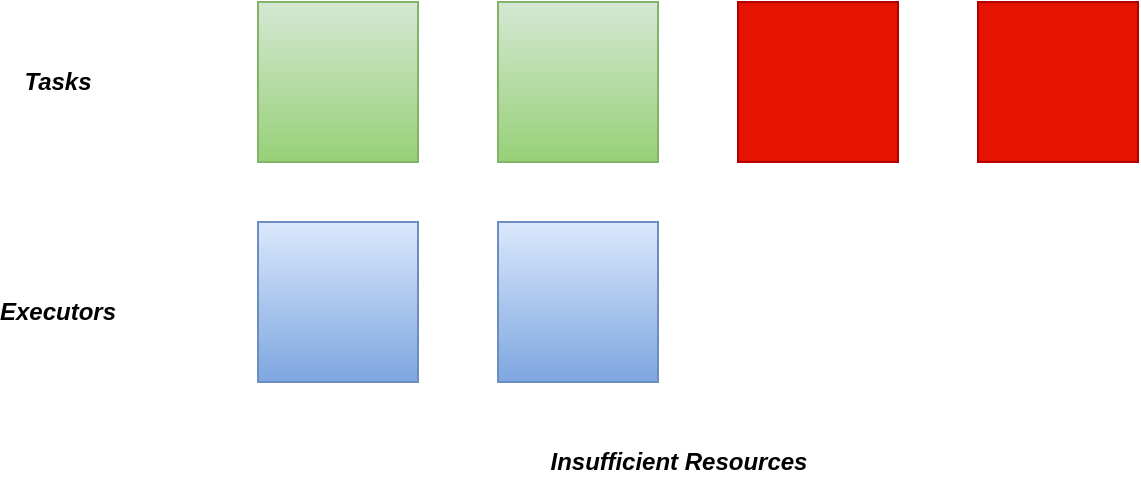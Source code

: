 <mxfile version="13.9.9" type="device"><diagram id="VjxcPECbtLLnWjvBComf" name="第 1 页"><mxGraphModel dx="1298" dy="945" grid="1" gridSize="10" guides="1" tooltips="1" connect="1" arrows="1" fold="1" page="1" pageScale="1" pageWidth="827" pageHeight="1169" math="0" shadow="0"><root><mxCell id="0"/><mxCell id="1" parent="0"/><mxCell id="Vk2xb5r1rYQtaFKlZ1Rb-3" value="" style="whiteSpace=wrap;html=1;aspect=fixed;gradientColor=#97d077;fillColor=#d5e8d4;strokeColor=#82b366;" vertex="1" parent="1"><mxGeometry x="210" y="420" width="80" height="80" as="geometry"/></mxCell><mxCell id="Vk2xb5r1rYQtaFKlZ1Rb-4" value="" style="whiteSpace=wrap;html=1;aspect=fixed;fillColor=#e51400;strokeColor=#B20000;fontColor=#ffffff;" vertex="1" parent="1"><mxGeometry x="450" y="420" width="80" height="80" as="geometry"/></mxCell><mxCell id="Vk2xb5r1rYQtaFKlZ1Rb-5" value="" style="whiteSpace=wrap;html=1;aspect=fixed;gradientColor=#97d077;fillColor=#d5e8d4;strokeColor=#82b366;" vertex="1" parent="1"><mxGeometry x="330" y="420" width="80" height="80" as="geometry"/></mxCell><mxCell id="Vk2xb5r1rYQtaFKlZ1Rb-6" value="" style="whiteSpace=wrap;html=1;aspect=fixed;gradientColor=#7ea6e0;fillColor=#dae8fc;strokeColor=#6c8ebf;" vertex="1" parent="1"><mxGeometry x="210" y="530" width="80" height="80" as="geometry"/></mxCell><mxCell id="Vk2xb5r1rYQtaFKlZ1Rb-7" value="Tasks" style="text;html=1;strokeColor=none;fillColor=none;align=center;verticalAlign=middle;whiteSpace=wrap;rounded=0;fontStyle=3" vertex="1" parent="1"><mxGeometry x="90" y="450" width="40" height="20" as="geometry"/></mxCell><mxCell id="Vk2xb5r1rYQtaFKlZ1Rb-8" value="Executors" style="text;html=1;strokeColor=none;fillColor=none;align=center;verticalAlign=middle;whiteSpace=wrap;rounded=0;fontStyle=3" vertex="1" parent="1"><mxGeometry x="90" y="565" width="40" height="20" as="geometry"/></mxCell><mxCell id="Vk2xb5r1rYQtaFKlZ1Rb-9" value="" style="whiteSpace=wrap;html=1;aspect=fixed;gradientColor=#7ea6e0;fillColor=#dae8fc;strokeColor=#6c8ebf;" vertex="1" parent="1"><mxGeometry x="330" y="530" width="80" height="80" as="geometry"/></mxCell><mxCell id="Vk2xb5r1rYQtaFKlZ1Rb-11" value="" style="whiteSpace=wrap;html=1;aspect=fixed;fillColor=#e51400;strokeColor=#B20000;fontColor=#ffffff;" vertex="1" parent="1"><mxGeometry x="570" y="420" width="80" height="80" as="geometry"/></mxCell><mxCell id="Vk2xb5r1rYQtaFKlZ1Rb-12" value="Insufficient Resources" style="text;html=1;strokeColor=none;fillColor=none;align=center;verticalAlign=middle;whiteSpace=wrap;rounded=0;strokeWidth=7;fontStyle=3" vertex="1" parent="1"><mxGeometry x="351" y="640" width="139" height="20" as="geometry"/></mxCell></root></mxGraphModel></diagram></mxfile>